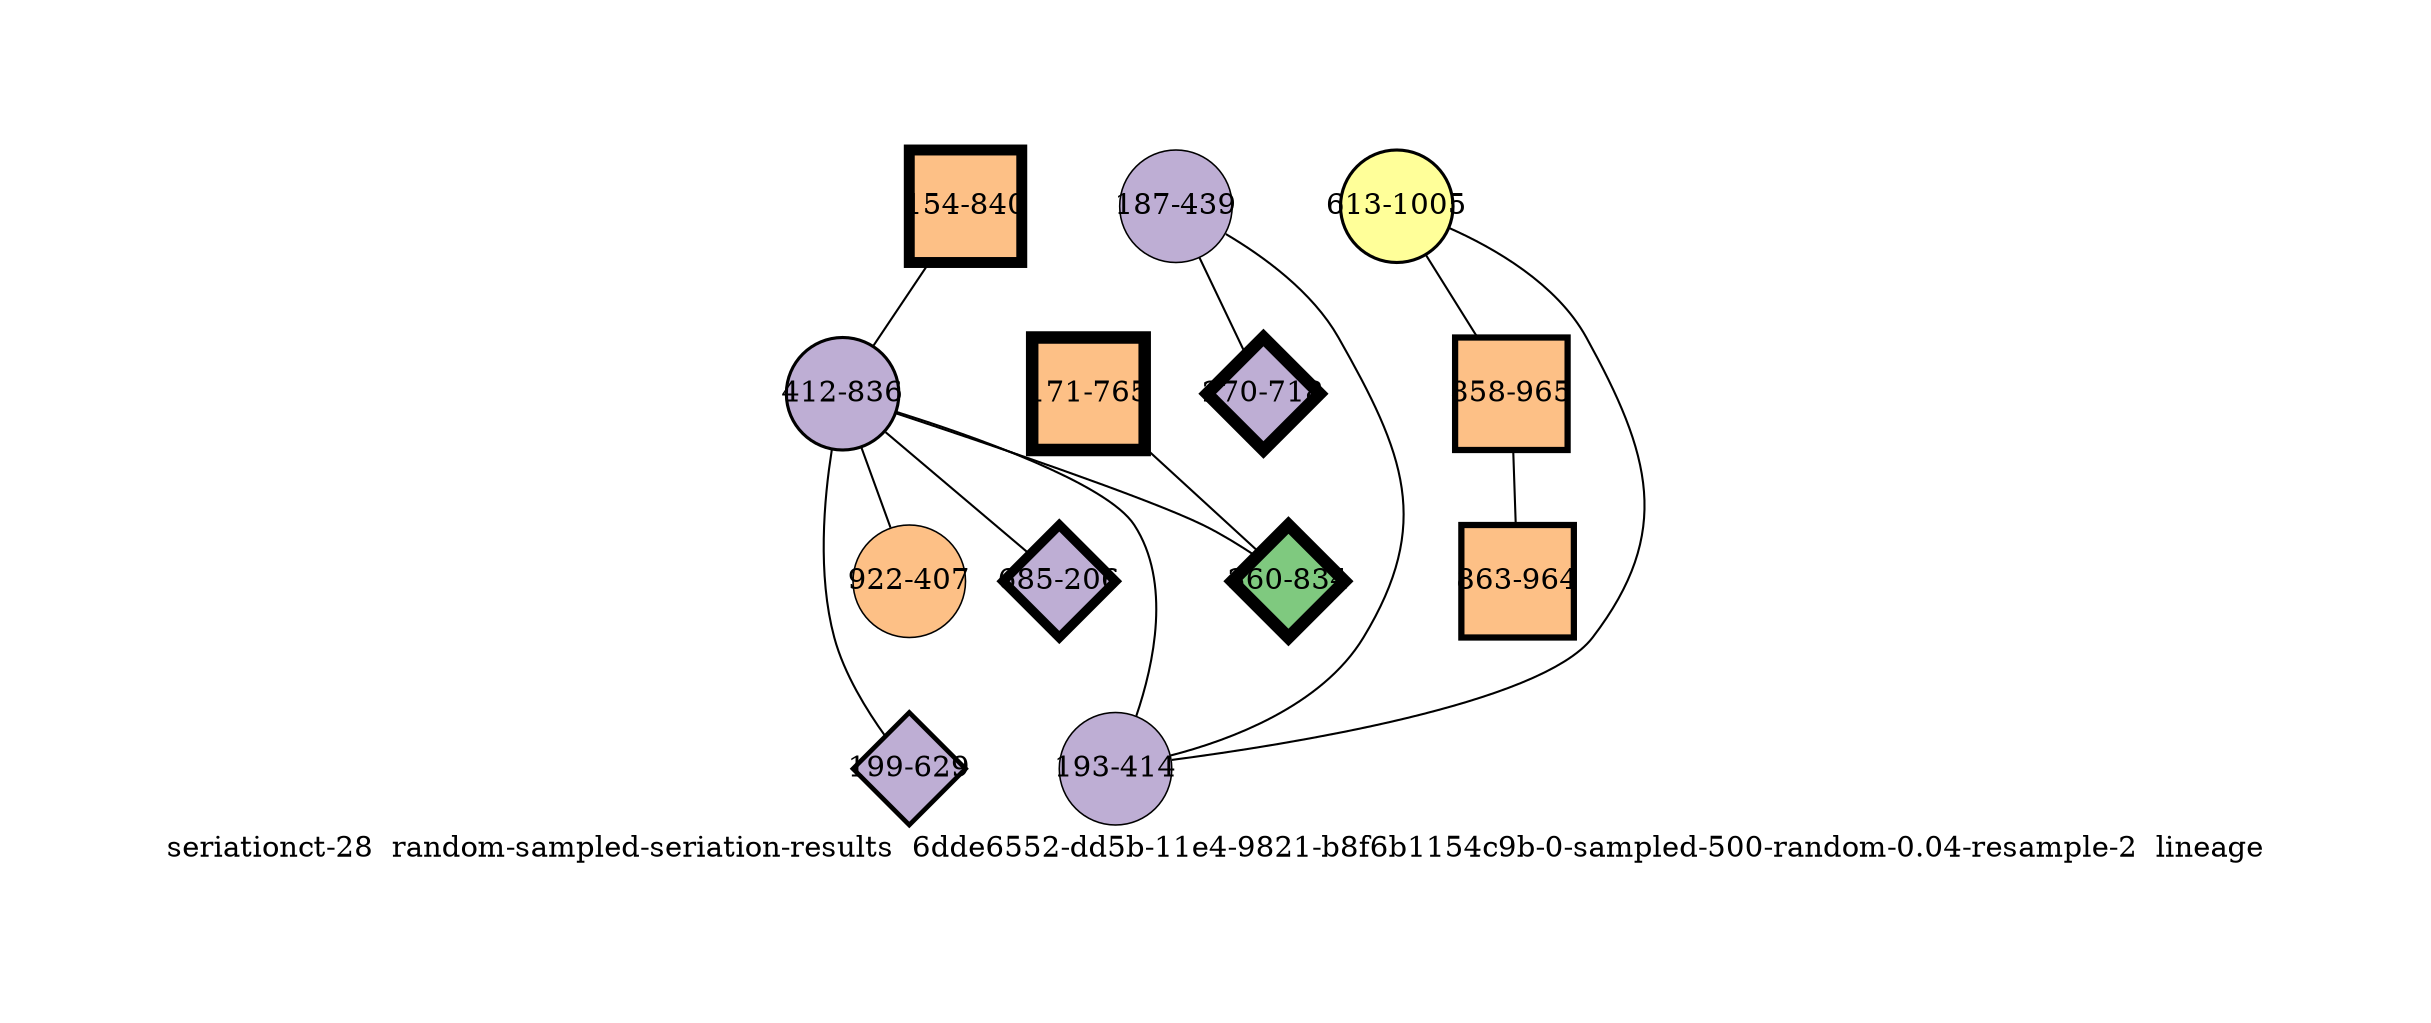 strict graph "seriationct-28  random-sampled-seriation-results  6dde6552-dd5b-11e4-9821-b8f6b1154c9b-0-sampled-500-random-0.04-resample-2  lineage" {
labelloc=b;
ratio=auto;
pad="1.0";
label="seriationct-28  random-sampled-seriation-results  6dde6552-dd5b-11e4-9821-b8f6b1154c9b-0-sampled-500-random-0.04-resample-2  lineage";
node [width="0.75", style=filled, fixedsize=true, height="0.75", shape=circle, label=""];
0 [xCoordinate="840.0", appears_in_slice=7, yCoordinate="154.0", colorscheme=accent8, lineage_id=1, short_label="154-840", label="154-840", shape=square, cluster_id=2, fillcolor=3, size="500.0", id=6, penwidth="5.25"];
1 [xCoordinate="1005.0", appears_in_slice=2, yCoordinate="613.0", colorscheme=accent8, lineage_id=0, short_label="613-1005", label="613-1005", shape=circle, cluster_id=3, fillcolor=4, size="500.0", id=1, penwidth="1.5"];
2 [xCoordinate="836.0", appears_in_slice=2, yCoordinate="412.0", colorscheme=accent8, lineage_id=0, short_label="412-836", label="412-836", shape=circle, cluster_id=1, fillcolor=2, size="500.0", id=2, penwidth="1.5"];
3 [xCoordinate="629.0", appears_in_slice=3, yCoordinate="199.0", colorscheme=accent8, lineage_id=2, short_label="199-629", label="199-629", shape=diamond, cluster_id=1, fillcolor=2, size="500.0", id=4, penwidth="2.25"];
4 [xCoordinate="439.0", appears_in_slice=1, yCoordinate="187.0", colorscheme=accent8, lineage_id=0, short_label="187-439", label="187-439", shape=circle, cluster_id=1, fillcolor=2, size="500.0", id=3, penwidth="0.75"];
5 [xCoordinate="965.0", appears_in_slice=4, yCoordinate="858.0", colorscheme=accent8, lineage_id=1, short_label="858-965", label="858-965", shape=square, cluster_id=2, fillcolor=3, size="500.0", id=5, penwidth="3.0"];
6 [xCoordinate="414.0", appears_in_slice=1, yCoordinate="193.0", colorscheme=accent8, lineage_id=0, short_label="193-414", label="193-414", shape=circle, cluster_id=1, fillcolor=2, size="500.0", id=0, penwidth="0.75"];
7 [xCoordinate="407.0", appears_in_slice=1, yCoordinate="922.0", colorscheme=accent8, lineage_id=0, short_label="922-407", label="922-407", shape=circle, cluster_id=2, fillcolor=3, size="500.0", id=7, penwidth="0.75"];
8 [xCoordinate="718.0", appears_in_slice=8, yCoordinate="270.0", colorscheme=accent8, lineage_id=2, short_label="270-718", label="270-718", shape=diamond, cluster_id=1, fillcolor=2, size="500.0", id=8, penwidth="6.0"];
9 [xCoordinate="964.0", appears_in_slice=4, yCoordinate="863.0", colorscheme=accent8, lineage_id=1, short_label="863-964", label="863-964", shape=square, cluster_id=2, fillcolor=3, size="500.0", id=9, penwidth="3.0"];
10 [xCoordinate="206.0", appears_in_slice=6, yCoordinate="685.0", colorscheme=accent8, lineage_id=2, short_label="685-206", label="685-206", shape=diamond, cluster_id=1, fillcolor=2, size="500.0", id=10, penwidth="4.5"];
11 [xCoordinate="765.0", appears_in_slice=8, yCoordinate="171.0", colorscheme=accent8, lineage_id=1, short_label="171-765", label="171-765", shape=square, cluster_id=2, fillcolor=3, size="500.0", id=11, penwidth="6.0"];
12 [xCoordinate="834.0", appears_in_slice=8, yCoordinate="360.0", colorscheme=accent8, lineage_id=2, short_label="360-834", label="360-834", shape=diamond, cluster_id=0, fillcolor=1, size="500.0", id=12, penwidth="6.0"];
0 -- 2  [inverseweight="3.41920808276", weight="0.292465382567"];
1 -- 5  [inverseweight="3.32007947037", weight="0.301197609552"];
1 -- 6  [inverseweight="3.63889068587", weight="0.274809024597"];
2 -- 3  [inverseweight="3.04110149668", weight="0.328828222633"];
2 -- 6  [inverseweight="3.53659504364", weight="0.282757846929"];
2 -- 7  [inverseweight="3.66894048372", weight="0.272558250655"];
2 -- 10  [inverseweight="3.33407432108", weight="0.299933325924"];
2 -- 12  [inverseweight="3.21811360553", weight="0.31074104975"];
4 -- 8  [inverseweight="3.05252808224", weight="0.327597313786"];
4 -- 6  [inverseweight="15.4598103526", weight="0.0646838465152"];
5 -- 9  [inverseweight="2.98179506092", weight="0.335368454092"];
11 -- 12  [inverseweight="17.3552533625", weight="0.0576194411636"];
}
